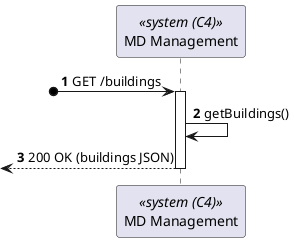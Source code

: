 @startuml process-view
autonumber
participant SYS as "MD Management" <<system (C4)>>


?o-> SYS : GET /buildings
activate SYS

SYS -> SYS : getBuildings()
<-- SYS : 200 OK (buildings JSON)
deactivate SYS

@enduml
